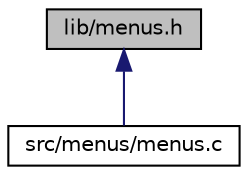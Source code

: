digraph "lib/menus.h"
{
 // LATEX_PDF_SIZE
  edge [fontname="Helvetica",fontsize="10",labelfontname="Helvetica",labelfontsize="10"];
  node [fontname="Helvetica",fontsize="10",shape=record];
  Node1 [label="lib/menus.h",height=0.2,width=0.4,color="black", fillcolor="grey75", style="filled", fontcolor="black",tooltip="Header de menus.c."];
  Node1 -> Node2 [dir="back",color="midnightblue",fontsize="10",style="solid"];
  Node2 [label="src/menus/menus.c",height=0.2,width=0.4,color="black", fillcolor="white", style="filled",URL="$menus_8c.html",tooltip="Fonctions sur les différents états de jeu."];
}
